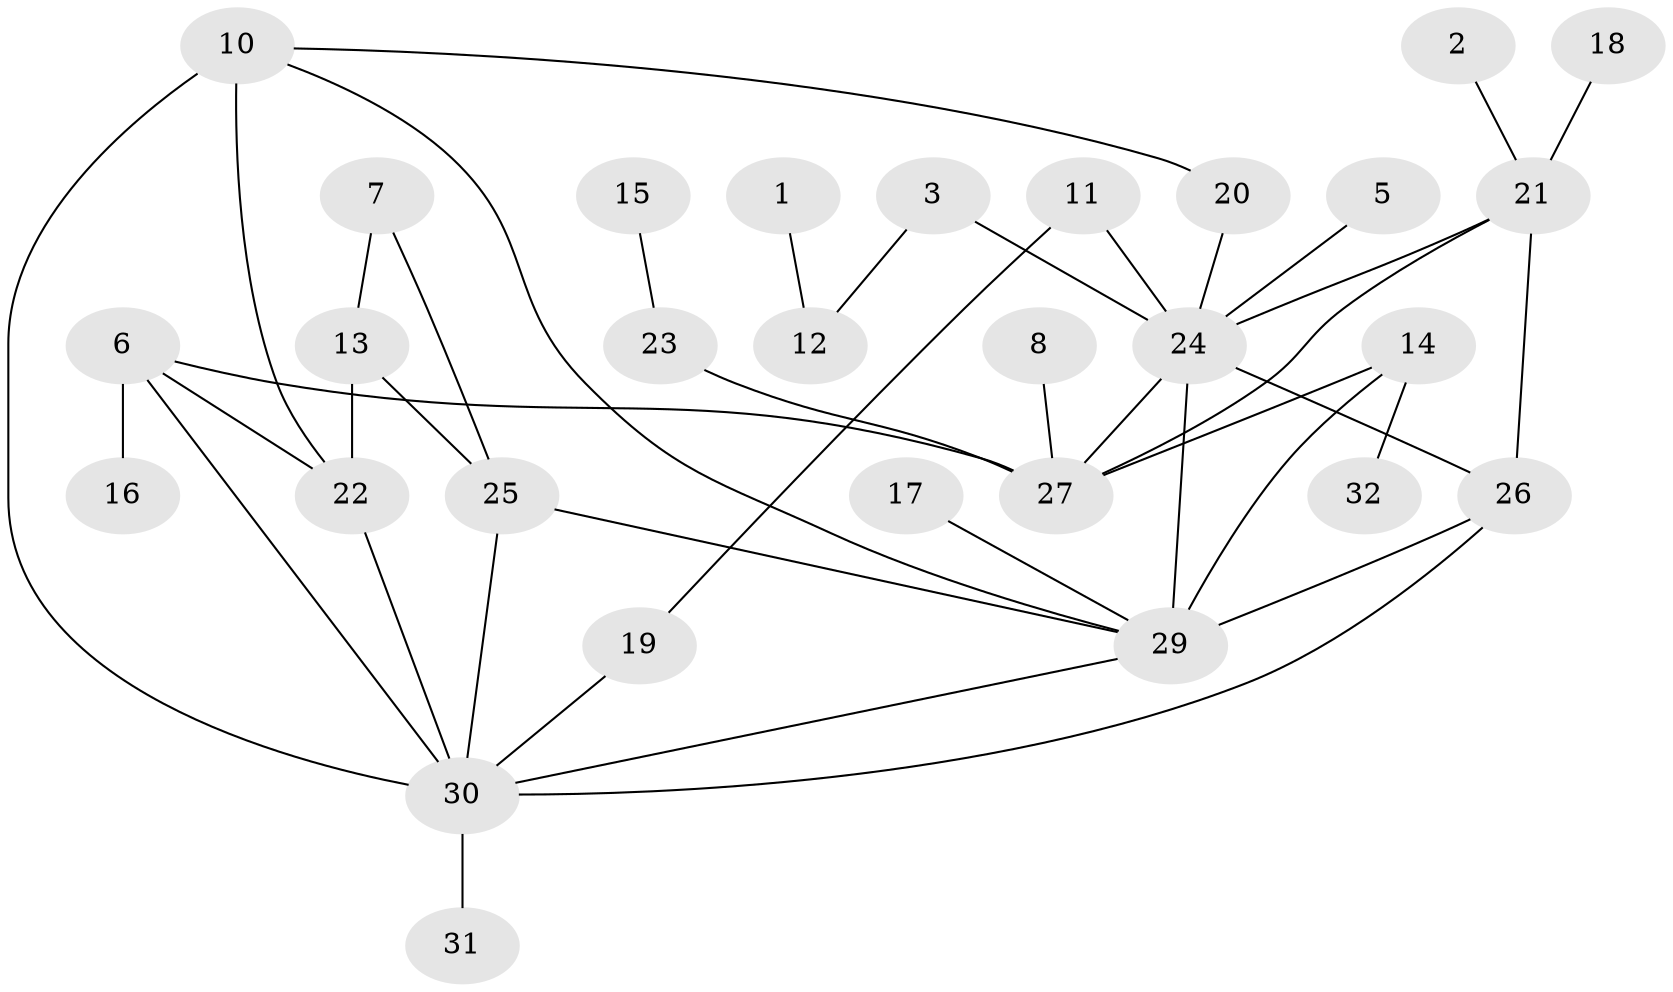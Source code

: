 // original degree distribution, {1: 0.25396825396825395, 3: 0.14285714285714285, 2: 0.2857142857142857, 4: 0.12698412698412698, 5: 0.1111111111111111, 0: 0.047619047619047616, 6: 0.031746031746031744}
// Generated by graph-tools (version 1.1) at 2025/25/03/09/25 03:25:16]
// undirected, 29 vertices, 42 edges
graph export_dot {
graph [start="1"]
  node [color=gray90,style=filled];
  1;
  2;
  3;
  5;
  6;
  7;
  8;
  10;
  11;
  12;
  13;
  14;
  15;
  16;
  17;
  18;
  19;
  20;
  21;
  22;
  23;
  24;
  25;
  26;
  27;
  29;
  30;
  31;
  32;
  1 -- 12 [weight=1.0];
  2 -- 21 [weight=1.0];
  3 -- 12 [weight=1.0];
  3 -- 24 [weight=1.0];
  5 -- 24 [weight=1.0];
  6 -- 16 [weight=1.0];
  6 -- 22 [weight=1.0];
  6 -- 27 [weight=1.0];
  6 -- 30 [weight=2.0];
  7 -- 13 [weight=1.0];
  7 -- 25 [weight=1.0];
  8 -- 27 [weight=1.0];
  10 -- 20 [weight=1.0];
  10 -- 22 [weight=1.0];
  10 -- 29 [weight=1.0];
  10 -- 30 [weight=2.0];
  11 -- 19 [weight=1.0];
  11 -- 24 [weight=1.0];
  13 -- 22 [weight=1.0];
  13 -- 25 [weight=1.0];
  14 -- 27 [weight=1.0];
  14 -- 29 [weight=1.0];
  14 -- 32 [weight=1.0];
  15 -- 23 [weight=1.0];
  17 -- 29 [weight=1.0];
  18 -- 21 [weight=1.0];
  19 -- 30 [weight=1.0];
  20 -- 24 [weight=1.0];
  21 -- 24 [weight=1.0];
  21 -- 26 [weight=1.0];
  21 -- 27 [weight=1.0];
  22 -- 30 [weight=1.0];
  23 -- 27 [weight=1.0];
  24 -- 26 [weight=1.0];
  24 -- 27 [weight=1.0];
  24 -- 29 [weight=2.0];
  25 -- 29 [weight=1.0];
  25 -- 30 [weight=2.0];
  26 -- 29 [weight=2.0];
  26 -- 30 [weight=1.0];
  29 -- 30 [weight=1.0];
  30 -- 31 [weight=2.0];
}
